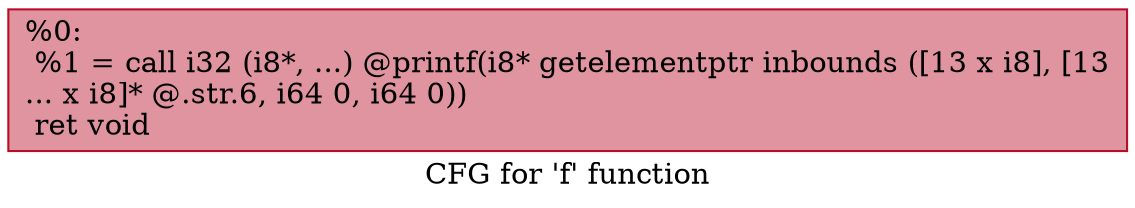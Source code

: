 digraph "CFG for 'f' function" {
	label="CFG for 'f' function";

	Node0x5581dc24dae0 [shape=record,color="#b70d28ff", style=filled, fillcolor="#b70d2870",label="{%0:\l  %1 = call i32 (i8*, ...) @printf(i8* getelementptr inbounds ([13 x i8], [13\l... x i8]* @.str.6, i64 0, i64 0))\l  ret void\l}"];
}
